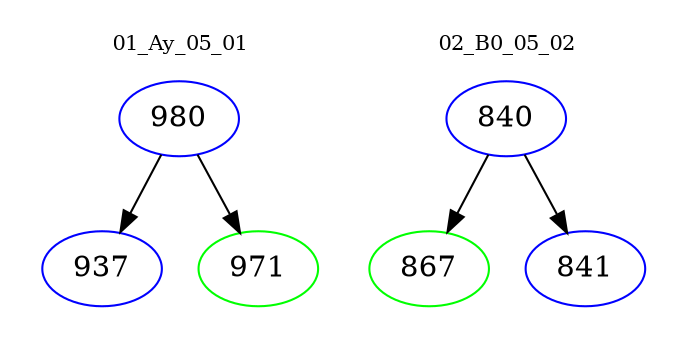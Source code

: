 digraph{
subgraph cluster_0 {
color = white
label = "01_Ay_05_01";
fontsize=10;
T0_980 [label="980", color="blue"]
T0_980 -> T0_937 [color="black"]
T0_937 [label="937", color="blue"]
T0_980 -> T0_971 [color="black"]
T0_971 [label="971", color="green"]
}
subgraph cluster_1 {
color = white
label = "02_B0_05_02";
fontsize=10;
T1_840 [label="840", color="blue"]
T1_840 -> T1_867 [color="black"]
T1_867 [label="867", color="green"]
T1_840 -> T1_841 [color="black"]
T1_841 [label="841", color="blue"]
}
}
